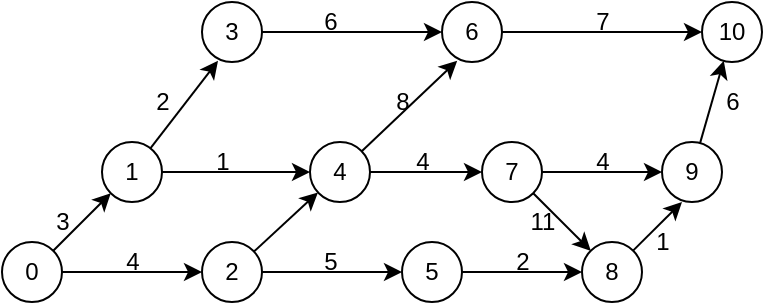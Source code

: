 <mxfile version="14.8.4" type="github">
  <diagram id="NEBiTBJ2l7Bz_ii22s3Z" name="Page-1">
    <mxGraphModel dx="544" dy="321" grid="1" gridSize="10" guides="1" tooltips="1" connect="1" arrows="1" fold="1" page="1" pageScale="1" pageWidth="827" pageHeight="1169" math="0" shadow="0">
      <root>
        <mxCell id="0" />
        <mxCell id="1" parent="0" />
        <mxCell id="8vXOLHCGzvZwmSVNUH3z-12" style="edgeStyle=none;rounded=0;orthogonalLoop=1;jettySize=auto;html=1;entryX=0;entryY=1;entryDx=0;entryDy=0;" edge="1" parent="1" source="8vXOLHCGzvZwmSVNUH3z-1" target="8vXOLHCGzvZwmSVNUH3z-2">
          <mxGeometry relative="1" as="geometry" />
        </mxCell>
        <mxCell id="8vXOLHCGzvZwmSVNUH3z-13" style="edgeStyle=none;rounded=0;orthogonalLoop=1;jettySize=auto;html=1;entryX=0;entryY=0.5;entryDx=0;entryDy=0;" edge="1" parent="1" source="8vXOLHCGzvZwmSVNUH3z-1" target="8vXOLHCGzvZwmSVNUH3z-3">
          <mxGeometry relative="1" as="geometry" />
        </mxCell>
        <mxCell id="8vXOLHCGzvZwmSVNUH3z-1" value="0" style="ellipse;whiteSpace=wrap;html=1;aspect=fixed;" vertex="1" parent="1">
          <mxGeometry x="260" y="450" width="30" height="30" as="geometry" />
        </mxCell>
        <mxCell id="8vXOLHCGzvZwmSVNUH3z-17" style="edgeStyle=none;rounded=0;orthogonalLoop=1;jettySize=auto;html=1;entryX=0.267;entryY=0.98;entryDx=0;entryDy=0;entryPerimeter=0;" edge="1" parent="1" source="8vXOLHCGzvZwmSVNUH3z-2" target="8vXOLHCGzvZwmSVNUH3z-4">
          <mxGeometry relative="1" as="geometry" />
        </mxCell>
        <mxCell id="8vXOLHCGzvZwmSVNUH3z-31" style="edgeStyle=none;rounded=0;orthogonalLoop=1;jettySize=auto;html=1;entryX=0;entryY=0.5;entryDx=0;entryDy=0;" edge="1" parent="1" source="8vXOLHCGzvZwmSVNUH3z-2" target="8vXOLHCGzvZwmSVNUH3z-5">
          <mxGeometry relative="1" as="geometry" />
        </mxCell>
        <mxCell id="8vXOLHCGzvZwmSVNUH3z-2" value="1" style="ellipse;whiteSpace=wrap;html=1;aspect=fixed;" vertex="1" parent="1">
          <mxGeometry x="310" y="400" width="30" height="30" as="geometry" />
        </mxCell>
        <mxCell id="8vXOLHCGzvZwmSVNUH3z-14" style="edgeStyle=none;rounded=0;orthogonalLoop=1;jettySize=auto;html=1;entryX=0;entryY=0.5;entryDx=0;entryDy=0;" edge="1" parent="1" source="8vXOLHCGzvZwmSVNUH3z-3" target="8vXOLHCGzvZwmSVNUH3z-6">
          <mxGeometry relative="1" as="geometry" />
        </mxCell>
        <mxCell id="8vXOLHCGzvZwmSVNUH3z-16" style="edgeStyle=none;rounded=0;orthogonalLoop=1;jettySize=auto;html=1;" edge="1" parent="1" source="8vXOLHCGzvZwmSVNUH3z-3" target="8vXOLHCGzvZwmSVNUH3z-5">
          <mxGeometry relative="1" as="geometry" />
        </mxCell>
        <mxCell id="8vXOLHCGzvZwmSVNUH3z-3" value="2" style="ellipse;whiteSpace=wrap;html=1;aspect=fixed;" vertex="1" parent="1">
          <mxGeometry x="360" y="450" width="30" height="30" as="geometry" />
        </mxCell>
        <mxCell id="8vXOLHCGzvZwmSVNUH3z-18" style="edgeStyle=none;rounded=0;orthogonalLoop=1;jettySize=auto;html=1;entryX=0;entryY=0.5;entryDx=0;entryDy=0;" edge="1" parent="1" source="8vXOLHCGzvZwmSVNUH3z-4" target="8vXOLHCGzvZwmSVNUH3z-7">
          <mxGeometry relative="1" as="geometry" />
        </mxCell>
        <mxCell id="8vXOLHCGzvZwmSVNUH3z-4" value="3" style="ellipse;whiteSpace=wrap;html=1;aspect=fixed;" vertex="1" parent="1">
          <mxGeometry x="360" y="330" width="30" height="30" as="geometry" />
        </mxCell>
        <mxCell id="8vXOLHCGzvZwmSVNUH3z-19" style="edgeStyle=none;rounded=0;orthogonalLoop=1;jettySize=auto;html=1;entryX=0.253;entryY=0.98;entryDx=0;entryDy=0;entryPerimeter=0;" edge="1" parent="1" source="8vXOLHCGzvZwmSVNUH3z-5" target="8vXOLHCGzvZwmSVNUH3z-7">
          <mxGeometry relative="1" as="geometry" />
        </mxCell>
        <mxCell id="8vXOLHCGzvZwmSVNUH3z-21" style="edgeStyle=none;rounded=0;orthogonalLoop=1;jettySize=auto;html=1;" edge="1" parent="1" source="8vXOLHCGzvZwmSVNUH3z-5" target="8vXOLHCGzvZwmSVNUH3z-8">
          <mxGeometry relative="1" as="geometry" />
        </mxCell>
        <mxCell id="8vXOLHCGzvZwmSVNUH3z-5" value="4" style="ellipse;whiteSpace=wrap;html=1;aspect=fixed;" vertex="1" parent="1">
          <mxGeometry x="414" y="400" width="30" height="30" as="geometry" />
        </mxCell>
        <mxCell id="8vXOLHCGzvZwmSVNUH3z-15" style="edgeStyle=none;rounded=0;orthogonalLoop=1;jettySize=auto;html=1;" edge="1" parent="1" source="8vXOLHCGzvZwmSVNUH3z-6" target="8vXOLHCGzvZwmSVNUH3z-9">
          <mxGeometry relative="1" as="geometry" />
        </mxCell>
        <mxCell id="8vXOLHCGzvZwmSVNUH3z-6" value="5" style="ellipse;whiteSpace=wrap;html=1;aspect=fixed;" vertex="1" parent="1">
          <mxGeometry x="460" y="450" width="30" height="30" as="geometry" />
        </mxCell>
        <mxCell id="8vXOLHCGzvZwmSVNUH3z-20" style="edgeStyle=none;rounded=0;orthogonalLoop=1;jettySize=auto;html=1;entryX=0;entryY=0.5;entryDx=0;entryDy=0;" edge="1" parent="1" source="8vXOLHCGzvZwmSVNUH3z-7" target="8vXOLHCGzvZwmSVNUH3z-11">
          <mxGeometry relative="1" as="geometry" />
        </mxCell>
        <mxCell id="8vXOLHCGzvZwmSVNUH3z-7" value="6" style="ellipse;whiteSpace=wrap;html=1;aspect=fixed;" vertex="1" parent="1">
          <mxGeometry x="480" y="330" width="30" height="30" as="geometry" />
        </mxCell>
        <mxCell id="8vXOLHCGzvZwmSVNUH3z-22" style="edgeStyle=none;rounded=0;orthogonalLoop=1;jettySize=auto;html=1;entryX=0;entryY=0.5;entryDx=0;entryDy=0;" edge="1" parent="1" source="8vXOLHCGzvZwmSVNUH3z-8" target="8vXOLHCGzvZwmSVNUH3z-10">
          <mxGeometry relative="1" as="geometry" />
        </mxCell>
        <mxCell id="8vXOLHCGzvZwmSVNUH3z-23" style="edgeStyle=none;rounded=0;orthogonalLoop=1;jettySize=auto;html=1;entryX=0;entryY=0;entryDx=0;entryDy=0;" edge="1" parent="1" source="8vXOLHCGzvZwmSVNUH3z-8" target="8vXOLHCGzvZwmSVNUH3z-9">
          <mxGeometry relative="1" as="geometry" />
        </mxCell>
        <mxCell id="8vXOLHCGzvZwmSVNUH3z-8" value="7" style="ellipse;whiteSpace=wrap;html=1;aspect=fixed;" vertex="1" parent="1">
          <mxGeometry x="500" y="400" width="30" height="30" as="geometry" />
        </mxCell>
        <mxCell id="8vXOLHCGzvZwmSVNUH3z-24" style="edgeStyle=none;rounded=0;orthogonalLoop=1;jettySize=auto;html=1;entryX=0.333;entryY=1;entryDx=0;entryDy=0;entryPerimeter=0;" edge="1" parent="1" source="8vXOLHCGzvZwmSVNUH3z-9" target="8vXOLHCGzvZwmSVNUH3z-10">
          <mxGeometry relative="1" as="geometry" />
        </mxCell>
        <mxCell id="8vXOLHCGzvZwmSVNUH3z-9" value="8" style="ellipse;whiteSpace=wrap;html=1;aspect=fixed;" vertex="1" parent="1">
          <mxGeometry x="550" y="450" width="30" height="30" as="geometry" />
        </mxCell>
        <mxCell id="8vXOLHCGzvZwmSVNUH3z-26" style="edgeStyle=none;rounded=0;orthogonalLoop=1;jettySize=auto;html=1;" edge="1" parent="1" source="8vXOLHCGzvZwmSVNUH3z-10" target="8vXOLHCGzvZwmSVNUH3z-11">
          <mxGeometry relative="1" as="geometry" />
        </mxCell>
        <mxCell id="8vXOLHCGzvZwmSVNUH3z-10" value="9" style="ellipse;whiteSpace=wrap;html=1;aspect=fixed;" vertex="1" parent="1">
          <mxGeometry x="590" y="400" width="30" height="30" as="geometry" />
        </mxCell>
        <mxCell id="8vXOLHCGzvZwmSVNUH3z-11" value="10" style="ellipse;whiteSpace=wrap;html=1;aspect=fixed;" vertex="1" parent="1">
          <mxGeometry x="610" y="330" width="30" height="30" as="geometry" />
        </mxCell>
        <mxCell id="8vXOLHCGzvZwmSVNUH3z-27" value="3" style="text;html=1;align=center;verticalAlign=middle;resizable=0;points=[];autosize=1;strokeColor=none;" vertex="1" parent="1">
          <mxGeometry x="280" y="430" width="20" height="20" as="geometry" />
        </mxCell>
        <mxCell id="8vXOLHCGzvZwmSVNUH3z-28" value="2&lt;span style=&quot;color: rgba(0 , 0 , 0 , 0) ; font-family: monospace ; font-size: 0px&quot;&gt;%3CmxGraphModel%3E%3Croot%3E%3CmxCell%20id%3D%220%22%2F%3E%3CmxCell%20id%3D%221%22%20parent%3D%220%22%2F%3E%3CmxCell%20id%3D%222%22%20value%3D%223%22%20style%3D%22text%3Bhtml%3D1%3Balign%3Dcenter%3BverticalAlign%3Dmiddle%3Bresizable%3D0%3Bpoints%3D%5B%5D%3Bautosize%3D1%3BstrokeColor%3Dnone%3B%22%20vertex%3D%221%22%20parent%3D%221%22%3E%3CmxGeometry%20x%3D%22280%22%20y%3D%22430%22%20width%3D%2220%22%20height%3D%2220%22%20as%3D%22geometry%22%2F%3E%3C%2FmxCell%3E%3C%2Froot%3E%3C%2FmxGraphModel%3E&lt;/span&gt;" style="text;html=1;align=center;verticalAlign=middle;resizable=0;points=[];autosize=1;strokeColor=none;" vertex="1" parent="1">
          <mxGeometry x="330" y="370" width="20" height="20" as="geometry" />
        </mxCell>
        <mxCell id="8vXOLHCGzvZwmSVNUH3z-29" value="4" style="text;html=1;align=center;verticalAlign=middle;resizable=0;points=[];autosize=1;strokeColor=none;" vertex="1" parent="1">
          <mxGeometry x="315" y="450" width="20" height="20" as="geometry" />
        </mxCell>
        <mxCell id="8vXOLHCGzvZwmSVNUH3z-30" value="6" style="text;html=1;align=center;verticalAlign=middle;resizable=0;points=[];autosize=1;strokeColor=none;" vertex="1" parent="1">
          <mxGeometry x="414" y="330" width="20" height="20" as="geometry" />
        </mxCell>
        <mxCell id="8vXOLHCGzvZwmSVNUH3z-32" value="1" style="text;html=1;align=center;verticalAlign=middle;resizable=0;points=[];autosize=1;strokeColor=none;" vertex="1" parent="1">
          <mxGeometry x="360" y="400" width="20" height="20" as="geometry" />
        </mxCell>
        <mxCell id="8vXOLHCGzvZwmSVNUH3z-34" value="5" style="text;html=1;align=center;verticalAlign=middle;resizable=0;points=[];autosize=1;strokeColor=none;" vertex="1" parent="1">
          <mxGeometry x="414" y="450" width="20" height="20" as="geometry" />
        </mxCell>
        <mxCell id="8vXOLHCGzvZwmSVNUH3z-35" value="2" style="text;html=1;align=center;verticalAlign=middle;resizable=0;points=[];autosize=1;strokeColor=none;" vertex="1" parent="1">
          <mxGeometry x="510" y="450" width="20" height="20" as="geometry" />
        </mxCell>
        <mxCell id="8vXOLHCGzvZwmSVNUH3z-36" value="4" style="text;html=1;align=center;verticalAlign=middle;resizable=0;points=[];autosize=1;strokeColor=none;" vertex="1" parent="1">
          <mxGeometry x="460" y="400" width="20" height="20" as="geometry" />
        </mxCell>
        <mxCell id="8vXOLHCGzvZwmSVNUH3z-37" value="8" style="text;html=1;align=center;verticalAlign=middle;resizable=0;points=[];autosize=1;strokeColor=none;" vertex="1" parent="1">
          <mxGeometry x="450" y="370" width="20" height="20" as="geometry" />
        </mxCell>
        <mxCell id="8vXOLHCGzvZwmSVNUH3z-38" value="7" style="text;html=1;align=center;verticalAlign=middle;resizable=0;points=[];autosize=1;strokeColor=none;" vertex="1" parent="1">
          <mxGeometry x="550" y="330" width="20" height="20" as="geometry" />
        </mxCell>
        <mxCell id="8vXOLHCGzvZwmSVNUH3z-39" value="4" style="text;html=1;align=center;verticalAlign=middle;resizable=0;points=[];autosize=1;strokeColor=none;" vertex="1" parent="1">
          <mxGeometry x="550" y="400" width="20" height="20" as="geometry" />
        </mxCell>
        <mxCell id="8vXOLHCGzvZwmSVNUH3z-40" value="1" style="text;html=1;align=center;verticalAlign=middle;resizable=0;points=[];autosize=1;strokeColor=none;" vertex="1" parent="1">
          <mxGeometry x="580" y="440" width="20" height="20" as="geometry" />
        </mxCell>
        <mxCell id="8vXOLHCGzvZwmSVNUH3z-41" value="11" style="text;html=1;align=center;verticalAlign=middle;resizable=0;points=[];autosize=1;strokeColor=none;" vertex="1" parent="1">
          <mxGeometry x="515" y="430" width="30" height="20" as="geometry" />
        </mxCell>
        <mxCell id="8vXOLHCGzvZwmSVNUH3z-43" value="6" style="text;html=1;align=center;verticalAlign=middle;resizable=0;points=[];autosize=1;strokeColor=none;" vertex="1" parent="1">
          <mxGeometry x="615" y="370" width="20" height="20" as="geometry" />
        </mxCell>
      </root>
    </mxGraphModel>
  </diagram>
</mxfile>
